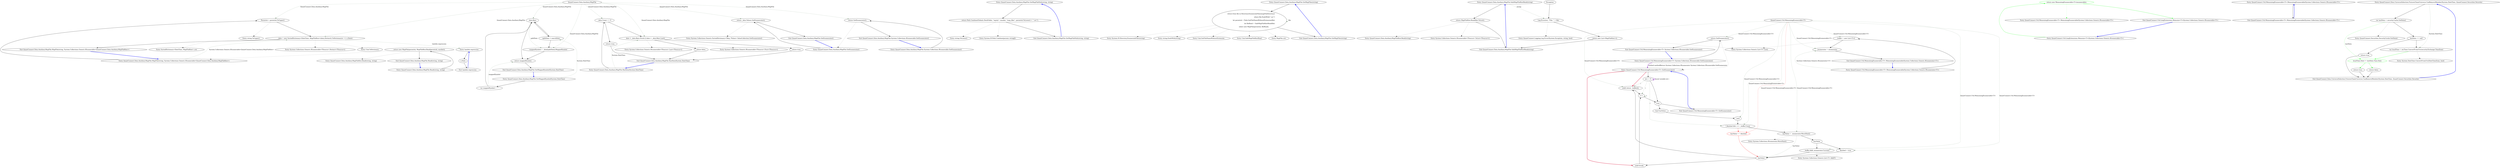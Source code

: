 digraph  {
n61 [label="QuantConnect.Data.Auxiliary.MapFile", span=""];
n0 [label="Entry QuantConnect.Data.Auxiliary.MapFile.MapFile(string, System.Collections.Generic.IEnumerable<QuantConnect.Data.Auxiliary.MapFileRow>)", span="56-56", cluster="QuantConnect.Data.Auxiliary.MapFile.MapFile(string, System.Collections.Generic.IEnumerable<QuantConnect.Data.Auxiliary.MapFileRow>)"];
n1 [label="Permtick = permtick.ToUpper()", span="58-58", cluster="QuantConnect.Data.Auxiliary.MapFile.MapFile(string, System.Collections.Generic.IEnumerable<QuantConnect.Data.Auxiliary.MapFileRow>)"];
n2 [label="_data = new SortedDictionary<DateTime, MapFileRow>(data.Distinct().ToDictionary(x => x.Date))", span="59-59", cluster="QuantConnect.Data.Auxiliary.MapFile.MapFile(string, System.Collections.Generic.IEnumerable<QuantConnect.Data.Auxiliary.MapFileRow>)"];
n4 [label="Entry string.ToUpper()", span="0-0", cluster="string.ToUpper()"];
n3 [label="Exit QuantConnect.Data.Auxiliary.MapFile.MapFile(string, System.Collections.Generic.IEnumerable<QuantConnect.Data.Auxiliary.MapFileRow>)", span="56-56", cluster="QuantConnect.Data.Auxiliary.MapFile.MapFile(string, System.Collections.Generic.IEnumerable<QuantConnect.Data.Auxiliary.MapFileRow>)"];
n5 [label="Entry SortedDictionary<DateTime, MapFileRow>.cstr", span="", cluster="SortedDictionary<DateTime, MapFileRow>.cstr"];
n6 [label="Entry System.Collections.Generic.IEnumerable<TSource>.Distinct<TSource>()", span="0-0", cluster="System.Collections.Generic.IEnumerable<TSource>.Distinct<TSource>()"];
n7 [label="Entry Unk.ToDictionary", span="", cluster="Unk.ToDictionary"];
n8 [label="Entry lambda expression", span="59-59", cluster="lambda expression"];
n9 [label="x.Date", span="59-59", cluster="lambda expression"];
n10 [label="Exit lambda expression", span="59-59", cluster="lambda expression"];
n11 [label="Entry QuantConnect.Data.Auxiliary.MapFile.GetMappedSymbol(System.DateTime)", span="67-67", cluster="QuantConnect.Data.Auxiliary.MapFile.GetMappedSymbol(System.DateTime)"];
n12 [label="var mappedSymbol = ''''", span="69-69", cluster="QuantConnect.Data.Auxiliary.MapFile.GetMappedSymbol(System.DateTime)"];
n14 [label="splitDate < searchDate", span="73-73", cluster="QuantConnect.Data.Auxiliary.MapFile.GetMappedSymbol(System.DateTime)"];
n13 [label="_data.Keys", span="71-71", cluster="QuantConnect.Data.Auxiliary.MapFile.GetMappedSymbol(System.DateTime)"];
n16 [label="return mappedSymbol;", span="77-77", cluster="QuantConnect.Data.Auxiliary.MapFile.GetMappedSymbol(System.DateTime)"];
n15 [label="mappedSymbol = _data[splitDate].MappedSymbol", span="74-74", cluster="QuantConnect.Data.Auxiliary.MapFile.GetMappedSymbol(System.DateTime)"];
n17 [label="Exit QuantConnect.Data.Auxiliary.MapFile.GetMappedSymbol(System.DateTime)", span="67-67", cluster="QuantConnect.Data.Auxiliary.MapFile.GetMappedSymbol(System.DateTime)"];
n18 [label="Entry QuantConnect.Data.Auxiliary.MapFile.HasData(System.DateTime)", span="83-83", cluster="QuantConnect.Data.Auxiliary.MapFile.HasData(System.DateTime)"];
n19 [label="_data.Count == 0", span="86-86", cluster="QuantConnect.Data.Auxiliary.MapFile.HasData(System.DateTime)"];
n21 [label="date < _data.Keys.First() || date > _data.Keys.Last()", span="91-91", cluster="QuantConnect.Data.Auxiliary.MapFile.HasData(System.DateTime)"];
n20 [label="return true;", span="88-88", cluster="QuantConnect.Data.Auxiliary.MapFile.HasData(System.DateTime)"];
n22 [label="return false;", span="94-94", cluster="QuantConnect.Data.Auxiliary.MapFile.HasData(System.DateTime)"];
n23 [label="return true;", span="96-96", cluster="QuantConnect.Data.Auxiliary.MapFile.HasData(System.DateTime)"];
n25 [label="Entry System.Collections.Generic.IEnumerable<TSource>.First<TSource>()", span="0-0", cluster="System.Collections.Generic.IEnumerable<TSource>.First<TSource>()"];
n26 [label="Entry System.Collections.Generic.IEnumerable<TSource>.Last<TSource>()", span="0-0", cluster="System.Collections.Generic.IEnumerable<TSource>.Last<TSource>()"];
n24 [label="Exit QuantConnect.Data.Auxiliary.MapFile.HasData(System.DateTime)", span="83-83", cluster="QuantConnect.Data.Auxiliary.MapFile.HasData(System.DateTime)"];
n27 [label="Entry QuantConnect.Data.Auxiliary.MapFile.Read(string, string)", span="102-102", cluster="QuantConnect.Data.Auxiliary.MapFile.Read(string, string)"];
n28 [label="return new MapFile(permtick, MapFileRow.Read(permtick, market));", span="104-104", cluster="QuantConnect.Data.Auxiliary.MapFile.Read(string, string)"];
n29 [label="Exit QuantConnect.Data.Auxiliary.MapFile.Read(string, string)", span="102-102", cluster="QuantConnect.Data.Auxiliary.MapFile.Read(string, string)"];
n30 [label="Entry QuantConnect.Data.Auxiliary.MapFileRow.Read(string, string)", span="50-50", cluster="QuantConnect.Data.Auxiliary.MapFileRow.Read(string, string)"];
n31 [label="Entry QuantConnect.Data.Auxiliary.MapFile.GetMapFilePath(string, string)", span="113-113", cluster="QuantConnect.Data.Auxiliary.MapFile.GetMapFilePath(string, string)"];
n32 [label="return Path.Combine(Globals.DataFolder, ''equity'', market, ''map_files'', permtick.ToLower() + ''.csv'');", span="115-115", cluster="QuantConnect.Data.Auxiliary.MapFile.GetMapFilePath(string, string)"];
n33 [label="Exit QuantConnect.Data.Auxiliary.MapFile.GetMapFilePath(string, string)", span="113-113", cluster="QuantConnect.Data.Auxiliary.MapFile.GetMapFilePath(string, string)"];
n34 [label="Entry string.ToLower()", span="0-0", cluster="string.ToLower()"];
n35 [label="Entry System.IO.Path.Combine(params string[])", span="0-0", cluster="System.IO.Path.Combine(params string[])"];
n36 [label="Entry QuantConnect.Data.Auxiliary.MapFile.GetEnumerator()", span="127-127", cluster="QuantConnect.Data.Auxiliary.MapFile.GetEnumerator()"];
n37 [label="return _data.Values.GetEnumerator();", span="129-129", cluster="QuantConnect.Data.Auxiliary.MapFile.GetEnumerator()"];
n38 [label="Exit QuantConnect.Data.Auxiliary.MapFile.GetEnumerator()", span="127-127", cluster="QuantConnect.Data.Auxiliary.MapFile.GetEnumerator()"];
n39 [label="Entry System.Collections.Generic.SortedDictionary<TKey, TValue>.ValueCollection.GetEnumerator()", span="0-0", cluster="System.Collections.Generic.SortedDictionary<TKey, TValue>.ValueCollection.GetEnumerator()"];
n40 [label="Entry QuantConnect.Data.Auxiliary.MapFile.System.Collections.IEnumerable.GetEnumerator()", span="139-139", cluster="QuantConnect.Data.Auxiliary.MapFile.System.Collections.IEnumerable.GetEnumerator()"];
n41 [label="return GetEnumerator();", span="141-141", cluster="QuantConnect.Data.Auxiliary.MapFile.System.Collections.IEnumerable.GetEnumerator()"];
n42 [label="Exit QuantConnect.Data.Auxiliary.MapFile.System.Collections.IEnumerable.GetEnumerator()", span="139-139", cluster="QuantConnect.Data.Auxiliary.MapFile.System.Collections.IEnumerable.GetEnumerator()"];
n43 [label="Entry QuantConnect.Data.Auxiliary.MapFile.GetMapFiles(string)", span="151-151", cluster="QuantConnect.Data.Auxiliary.MapFile.GetMapFiles(string)"];
n44 [label="return from file in Directory.EnumerateFiles(mapFileDirectory)\r\n                   where file.EndsWith(''.csv'')\r\n                   let permtick = Path.GetFileNameWithoutExtension(file)\r\n                   let fileRead = SafeMapFileRowRead(file)\r\n                   select new MapFile(permtick, fileRead);", span="153-157", cluster="QuantConnect.Data.Auxiliary.MapFile.GetMapFiles(string)"];
n45 [label="Exit QuantConnect.Data.Auxiliary.MapFile.GetMapFiles(string)", span="151-151", cluster="QuantConnect.Data.Auxiliary.MapFile.GetMapFiles(string)"];
n46 [label="Entry System.IO.Directory.EnumerateFiles(string)", span="0-0", cluster="System.IO.Directory.EnumerateFiles(string)"];
n47 [label="Entry string.EndsWith(string)", span="0-0", cluster="string.EndsWith(string)"];
n48 [label="Entry Unk.GetFileNameWithoutExtension", span="", cluster="Unk.GetFileNameWithoutExtension"];
n49 [label="Entry Unk.SafeMapFileRowRead", span="", cluster="Unk.SafeMapFileRowRead"];
n50 [label="Entry MapFile.cstr", span="", cluster="MapFile.cstr"];
n51 [label="Entry QuantConnect.Data.Auxiliary.MapFile.SafeMapFileRowRead(string)", span="163-163", cluster="QuantConnect.Data.Auxiliary.MapFile.SafeMapFileRowRead(string)"];
n52 [label="return MapFileRow.Read(file).ToList();", span="167-167", cluster="QuantConnect.Data.Auxiliary.MapFile.SafeMapFileRowRead(string)"];
n54 [label="Log.Error(err, ''File: '' + file)", span="171-171", cluster="QuantConnect.Data.Auxiliary.MapFile.SafeMapFileRowRead(string)"];
n53 [label=Exception, span="169-169", cluster="QuantConnect.Data.Auxiliary.MapFile.SafeMapFileRowRead(string)"];
n55 [label="return new List<MapFileRow>();", span="172-172", cluster="QuantConnect.Data.Auxiliary.MapFile.SafeMapFileRowRead(string)"];
n59 [label="Entry QuantConnect.Logging.Log.Error(System.Exception, string, bool)", span="98-98", cluster="QuantConnect.Logging.Log.Error(System.Exception, string, bool)"];
n56 [label="Exit QuantConnect.Data.Auxiliary.MapFile.SafeMapFileRowRead(string)", span="163-163", cluster="QuantConnect.Data.Auxiliary.MapFile.SafeMapFileRowRead(string)"];
n57 [label="Entry QuantConnect.Data.Auxiliary.MapFileRow.Read(string)", span="61-61", cluster="QuantConnect.Data.Auxiliary.MapFileRow.Read(string)"];
n58 [label="Entry System.Collections.Generic.IEnumerable<TSource>.ToList<TSource>()", span="0-0", cluster="System.Collections.Generic.IEnumerable<TSource>.ToList<TSource>()"];
n60 [label="Entry System.Collections.Generic.List<T>.List()", span="0-0", cluster="System.Collections.Generic.List<T>.List()"];
m0_93 [label="Entry QuantConnect.Util.MemoizingEnumerable<T>.MemoizingEnumerable(System.Collections.Generic.IEnumerable<T>)", span="40-40", cluster="QuantConnect.Util.MemoizingEnumerable<T>.MemoizingEnumerable(System.Collections.Generic.IEnumerable<T>)", file="LinqExtensions.cs"];
m0_90 [label="Entry QuantConnect.Util.LinqExtensions.Memoize<T>(System.Collections.Generic.IEnumerable<T>)", span="218-218", cluster="QuantConnect.Util.LinqExtensions.Memoize<T>(System.Collections.Generic.IEnumerable<T>)", file="LinqExtensions.cs"];
m0_91 [label="return new MemoizingEnumerable<T>(enumerable);", span="220-220", cluster="QuantConnect.Util.LinqExtensions.Memoize<T>(System.Collections.Generic.IEnumerable<T>)", color=green, community=0, file="LinqExtensions.cs"];
m0_92 [label="Exit QuantConnect.Util.LinqExtensions.Memoize<T>(System.Collections.Generic.IEnumerable<T>)", span="218-218", cluster="QuantConnect.Util.LinqExtensions.Memoize<T>(System.Collections.Generic.IEnumerable<T>)", file="LinqExtensions.cs"];
m1_24 [label="Entry System.Collections.Generic.List<T>.Add(T)", span="0-0", cluster="System.Collections.Generic.List<T>.Add(T)", file="MemoizingEnumerable.cs"];
m1_2 [label="Entry QuantConnect.Util.MemoizingEnumerable<T>.MemoizingEnumerable(System.Collections.Generic.IEnumerator<T>)", span="49-49", cluster="QuantConnect.Util.MemoizingEnumerable<T>.MemoizingEnumerable(System.Collections.Generic.IEnumerator<T>)", file="MemoizingEnumerable.cs"];
m1_3 [label="_buffer = new List<T>()", span="51-51", cluster="QuantConnect.Util.MemoizingEnumerable<T>.MemoizingEnumerable(System.Collections.Generic.IEnumerator<T>)", file="MemoizingEnumerable.cs"];
m1_4 [label="_enumerator = enumerator", span="52-52", cluster="QuantConnect.Util.MemoizingEnumerable<T>.MemoizingEnumerable(System.Collections.Generic.IEnumerator<T>)", file="MemoizingEnumerable.cs"];
m1_5 [label="Exit QuantConnect.Util.MemoizingEnumerable<T>.MemoizingEnumerable(System.Collections.Generic.IEnumerator<T>)", span="49-49", cluster="QuantConnect.Util.MemoizingEnumerable<T>.MemoizingEnumerable(System.Collections.Generic.IEnumerator<T>)", file="MemoizingEnumerable.cs"];
m1_23 [label="Entry System.Collections.IEnumerator.MoveNext()", span="0-0", cluster="System.Collections.IEnumerator.MoveNext()", file="MemoizingEnumerable.cs"];
m1_25 [label="Entry QuantConnect.Util.MemoizingEnumerable<T>.System.Collections.IEnumerable.GetEnumerator()", span="114-114", cluster="QuantConnect.Util.MemoizingEnumerable<T>.System.Collections.IEnumerable.GetEnumerator()", file="MemoizingEnumerable.cs"];
m1_26 [label="return GetEnumerator();", span="116-116", cluster="QuantConnect.Util.MemoizingEnumerable<T>.System.Collections.IEnumerable.GetEnumerator()", file="MemoizingEnumerable.cs"];
m1_27 [label="Exit QuantConnect.Util.MemoizingEnumerable<T>.System.Collections.IEnumerable.GetEnumerator()", span="114-114", cluster="QuantConnect.Util.MemoizingEnumerable<T>.System.Collections.IEnumerable.GetEnumerator()", file="MemoizingEnumerable.cs"];
m1_7 [label="Entry QuantConnect.Util.MemoizingEnumerable<T>.GetEnumerator()", span="62-62", cluster="QuantConnect.Util.MemoizingEnumerable<T>.GetEnumerator()", file="MemoizingEnumerable.cs"];
m1_8 [label="int i = 0", span="64-64", cluster="QuantConnect.Util.MemoizingEnumerable<T>.GetEnumerator()", file="MemoizingEnumerable.cs"];
m1_19 [label="yield return _buffer[i];", span="95-95", cluster="QuantConnect.Util.MemoizingEnumerable<T>.GetEnumerator()", file="MemoizingEnumerable.cs"];
m1_20 [label="yield break;", span="99-99", cluster="QuantConnect.Util.MemoizingEnumerable<T>.GetEnumerator()", file="MemoizingEnumerable.cs"];
m1_9 [label=true, span="65-65", cluster="QuantConnect.Util.MemoizingEnumerable<T>.GetEnumerator()", file="MemoizingEnumerable.cs"];
m1_12 [label="!_finished && i >= _buffer.Count", span="73-73", cluster="QuantConnect.Util.MemoizingEnumerable<T>.GetEnumerator()", file="MemoizingEnumerable.cs"];
m1_21 [label="i++", span="103-103", cluster="QuantConnect.Util.MemoizingEnumerable<T>.GetEnumerator()", file="MemoizingEnumerable.cs"];
m1_10 [label="bool hasValue", span="67-67", cluster="QuantConnect.Util.MemoizingEnumerable<T>.GetEnumerator()", file="MemoizingEnumerable.cs"];
m1_11 [label=_lock, span="70-70", cluster="QuantConnect.Util.MemoizingEnumerable<T>.GetEnumerator()", file="MemoizingEnumerable.cs"];
m1_13 [label="hasValue = _enumerator.MoveNext()", span="75-75", cluster="QuantConnect.Util.MemoizingEnumerable<T>.GetEnumerator()", file="MemoizingEnumerable.cs"];
m1_17 [label="hasValue = !_finished", span="88-88", cluster="QuantConnect.Util.MemoizingEnumerable<T>.GetEnumerator()", color=red, community=0, file="MemoizingEnumerable.cs"];
m1_14 [label=hasValue, span="76-76", cluster="QuantConnect.Util.MemoizingEnumerable<T>.GetEnumerator()", file="MemoizingEnumerable.cs"];
m1_18 [label=hasValue, span="93-93", cluster="QuantConnect.Util.MemoizingEnumerable<T>.GetEnumerator()", file="MemoizingEnumerable.cs"];
m1_15 [label="_buffer.Add(_enumerator.Current)", span="78-78", cluster="QuantConnect.Util.MemoizingEnumerable<T>.GetEnumerator()", file="MemoizingEnumerable.cs"];
m1_16 [label="_finished = true", span="82-82", cluster="QuantConnect.Util.MemoizingEnumerable<T>.GetEnumerator()", file="MemoizingEnumerable.cs"];
m1_22 [label="Exit QuantConnect.Util.MemoizingEnumerable<T>.GetEnumerator()", span="62-62", cluster="QuantConnect.Util.MemoizingEnumerable<T>.GetEnumerator()", file="MemoizingEnumerable.cs"];
m1_0 [label="Entry QuantConnect.Util.MemoizingEnumerable<T>.MemoizingEnumerable(System.Collections.Generic.IEnumerable<T>)", span="40-40", cluster="QuantConnect.Util.MemoizingEnumerable<T>.MemoizingEnumerable(System.Collections.Generic.IEnumerable<T>)", file="MemoizingEnumerable.cs"];
m1_1 [label="Exit QuantConnect.Util.MemoizingEnumerable<T>.MemoizingEnumerable(System.Collections.Generic.IEnumerable<T>)", span="40-40", cluster="QuantConnect.Util.MemoizingEnumerable<T>.MemoizingEnumerable(System.Collections.Generic.IEnumerable<T>)", file="MemoizingEnumerable.cs"];
m1_28 [label="QuantConnect.Util.MemoizingEnumerable<T>", span="", file="MemoizingEnumerable.cs"];
m3_36 [label="Entry QuantConnect.Data.UniverseSelection.FuturesChainUniverse.CanRemoveMember(System.DateTime, QuantConnect.Securities.Security)", span="129-129", cluster="QuantConnect.Data.UniverseSelection.FuturesChainUniverse.CanRemoveMember(System.DateTime, QuantConnect.Securities.Security)", file="QCAlgorithm.History.cs"];
m3_41 [label="localTime.Date != lastData.Time.Date", span="142-142", cluster="QuantConnect.Data.UniverseSelection.FuturesChainUniverse.CanRemoveMember(System.DateTime, QuantConnect.Securities.Security)", color=green, community=0, file="QCAlgorithm.History.cs"];
m3_37 [label="var lastData = security.Cache.GetData()", span="132-132", cluster="QuantConnect.Data.UniverseSelection.FuturesChainUniverse.CanRemoveMember(System.DateTime, QuantConnect.Securities.Security)", file="QCAlgorithm.History.cs"];
m3_40 [label="var localTime = utcTime.ConvertFromUtc(security.Exchange.TimeZone)", span="141-141", cluster="QuantConnect.Data.UniverseSelection.FuturesChainUniverse.CanRemoveMember(System.DateTime, QuantConnect.Securities.Security)", file="QCAlgorithm.History.cs"];
m3_42 [label="return true;", span="144-144", cluster="QuantConnect.Data.UniverseSelection.FuturesChainUniverse.CanRemoveMember(System.DateTime, QuantConnect.Securities.Security)", file="QCAlgorithm.History.cs"];
m3_43 [label="return false;", span="146-146", cluster="QuantConnect.Data.UniverseSelection.FuturesChainUniverse.CanRemoveMember(System.DateTime, QuantConnect.Securities.Security)", file="QCAlgorithm.History.cs"];
m3_38 [label="lastData == null", span="133-133", cluster="QuantConnect.Data.UniverseSelection.FuturesChainUniverse.CanRemoveMember(System.DateTime, QuantConnect.Securities.Security)", file="QCAlgorithm.History.cs"];
m3_39 [label="return true;", span="135-135", cluster="QuantConnect.Data.UniverseSelection.FuturesChainUniverse.CanRemoveMember(System.DateTime, QuantConnect.Securities.Security)", file="QCAlgorithm.History.cs"];
m3_44 [label="Exit QuantConnect.Data.UniverseSelection.FuturesChainUniverse.CanRemoveMember(System.DateTime, QuantConnect.Securities.Security)", span="129-129", cluster="QuantConnect.Data.UniverseSelection.FuturesChainUniverse.CanRemoveMember(System.DateTime, QuantConnect.Securities.Security)", file="QCAlgorithm.History.cs"];
m3_45 [label="Entry QuantConnect.Securities.SecurityCache.GetData()", span="178-178", cluster="QuantConnect.Securities.SecurityCache.GetData()", file="QCAlgorithm.History.cs"];
m3_46 [label="Entry System.DateTime.ConvertFromUtc(DateTimeZone, bool)", span="606-606", cluster="System.DateTime.ConvertFromUtc(DateTimeZone, bool)", file="QCAlgorithm.History.cs"];
n61 -> n1  [key=1, style=dashed, color=darkseagreen4, label="QuantConnect.Data.Auxiliary.MapFile"];
n61 -> n2  [key=1, style=dashed, color=darkseagreen4, label="QuantConnect.Data.Auxiliary.MapFile"];
n61 -> n13  [key=1, style=dashed, color=darkseagreen4, label="QuantConnect.Data.Auxiliary.MapFile"];
n61 -> n15  [key=1, style=dashed, color=darkseagreen4, label="QuantConnect.Data.Auxiliary.MapFile"];
n61 -> n19  [key=1, style=dashed, color=darkseagreen4, label="QuantConnect.Data.Auxiliary.MapFile"];
n61 -> n21  [key=1, style=dashed, color=darkseagreen4, label="QuantConnect.Data.Auxiliary.MapFile"];
n61 -> n37  [key=1, style=dashed, color=darkseagreen4, label="QuantConnect.Data.Auxiliary.MapFile"];
n61 -> n41  [key=1, style=dashed, color=darkseagreen4, label="QuantConnect.Data.Auxiliary.MapFile"];
n0 -> n1  [key=0, style=solid];
n0 -> n2  [key=1, style=dashed, color=darkseagreen4, label="System.Collections.Generic.IEnumerable<QuantConnect.Data.Auxiliary.MapFileRow>"];
n1 -> n2  [key=0, style=solid];
n1 -> n4  [key=2, style=dotted];
n2 -> n3  [key=0, style=solid];
n2 -> n5  [key=2, style=dotted];
n2 -> n6  [key=2, style=dotted];
n2 -> n7  [key=2, style=dotted];
n2 -> n8  [key=1, style=dashed, color=darkseagreen4, label="lambda expression"];
n3 -> n0  [key=0, style=bold, color=blue];
n8 -> n9  [key=0, style=solid];
n9 -> n10  [key=0, style=solid];
n10 -> n8  [key=0, style=bold, color=blue];
n11 -> n12  [key=0, style=solid];
n11 -> n14  [key=1, style=dashed, color=darkseagreen4, label="System.DateTime"];
n12 -> n13  [key=0, style=solid];
n12 -> n16  [key=1, style=dashed, color=darkseagreen4, label=mappedSymbol];
n14 -> n15  [key=0, style=solid];
n14 -> n13  [key=0, style=solid];
n13 -> n14  [key=0, style=solid];
n13 -> n16  [key=0, style=solid];
n13 -> n15  [key=1, style=dashed, color=darkseagreen4, label=splitDate];
n16 -> n17  [key=0, style=solid];
n15 -> n16  [key=0, style=solid];
n17 -> n11  [key=0, style=bold, color=blue];
n18 -> n19  [key=0, style=solid];
n18 -> n21  [key=1, style=dashed, color=darkseagreen4, label="System.DateTime"];
n19 -> n20  [key=0, style=solid];
n19 -> n21  [key=0, style=solid];
n21 -> n22  [key=0, style=solid];
n21 -> n23  [key=0, style=solid];
n21 -> n25  [key=2, style=dotted];
n21 -> n26  [key=2, style=dotted];
n20 -> n24  [key=0, style=solid];
n22 -> n24  [key=0, style=solid];
n23 -> n24  [key=0, style=solid];
n24 -> n18  [key=0, style=bold, color=blue];
n27 -> n28  [key=0, style=solid];
n28 -> n29  [key=0, style=solid];
n28 -> n0  [key=2, style=dotted];
n28 -> n30  [key=2, style=dotted];
n29 -> n27  [key=0, style=bold, color=blue];
n31 -> n32  [key=0, style=solid];
n32 -> n33  [key=0, style=solid];
n32 -> n34  [key=2, style=dotted];
n32 -> n35  [key=2, style=dotted];
n33 -> n31  [key=0, style=bold, color=blue];
n36 -> n37  [key=0, style=solid];
n37 -> n38  [key=0, style=solid];
n37 -> n39  [key=2, style=dotted];
n38 -> n36  [key=0, style=bold, color=blue];
n40 -> n41  [key=0, style=solid];
n41 -> n42  [key=0, style=solid];
n41 -> n36  [key=2, style=dotted];
n42 -> n40  [key=0, style=bold, color=blue];
n43 -> n44  [key=0, style=solid];
n44 -> n45  [key=0, style=solid];
n44 -> n46  [key=2, style=dotted];
n44 -> n47  [key=2, style=dotted];
n44 -> n48  [key=2, style=dotted];
n44 -> n49  [key=2, style=dotted];
n44 -> n50  [key=2, style=dotted];
n44 -> n44  [key=1, style=dashed, color=darkseagreen4, label=file];
n45 -> n43  [key=0, style=bold, color=blue];
n51 -> n52  [key=0, style=solid];
n51 -> n54  [key=1, style=dashed, color=darkseagreen4, label=string];
n52 -> n56  [key=0, style=solid];
n52 -> n57  [key=2, style=dotted];
n52 -> n58  [key=2, style=dotted];
n54 -> n55  [key=0, style=solid];
n54 -> n59  [key=2, style=dotted];
n53 -> n54  [key=0, style=solid];
n55 -> n56  [key=0, style=solid];
n55 -> n60  [key=2, style=dotted];
n56 -> n51  [key=0, style=bold, color=blue];
m0_90 -> m0_91  [key=0, style=solid, color=green];
m0_91 -> m0_92  [key=0, style=solid, color=green];
m0_91 -> m0_93  [key=2, style=dotted, color=green];
m0_92 -> m0_90  [key=0, style=bold, color=blue];
m1_2 -> m1_3  [key=0, style=solid];
m1_2 -> m1_4  [key=1, style=dashed, color=darkseagreen4, label="System.Collections.Generic.IEnumerator<T>"];
m1_3 -> m1_4  [key=0, style=solid];
m1_3 -> n60  [key=2, style=dotted];
m1_4 -> m1_5  [key=0, style=solid];
m1_5 -> m1_2  [key=0, style=bold, color=blue];
m1_25 -> m1_26  [key=0, style=solid];
m1_25 -> m1_7  [key=3, color=darkorchid, style=bold, label="method methodReturn System.Collections.IEnumerator System.Collections.IEnumerable.GetEnumerator"];
m1_26 -> m1_27  [key=0, style=solid];
m1_26 -> m1_7  [key=2, style=dotted];
m1_27 -> m1_25  [key=0, style=bold, color=blue];
m1_7 -> m1_8  [key=0, style=solid];
m1_7 -> m1_19  [key=0, style=bold, color=crimson];
m1_7 -> m1_20  [key=0, style=bold, color=crimson];
m1_8 -> m1_9  [key=0, style=solid];
m1_8 -> m1_12  [key=1, style=dashed, color=darkseagreen4, label=i];
m1_8 -> m1_19  [key=1, style=dashed, color=darkseagreen4, label=i];
m1_8 -> m1_21  [key=1, style=dashed, color=darkseagreen4, label=i];
m1_8 -> m1_8  [key=3, color=darkorchid, style=bold, label="Local variable int i"];
m1_19 -> m1_21  [key=0, style=solid];
m1_20 -> m1_21  [key=0, style=solid];
m1_9 -> m1_10  [key=0, style=solid];
m1_9 -> m1_22  [key=0, style=solid];
m1_12 -> m1_13  [key=0, style=solid];
m1_12 -> m1_17  [key=0, style=solid, color=red];
m1_21 -> m1_9  [key=0, style=solid];
m1_21 -> m1_21  [key=1, style=dashed, color=darkseagreen4, label=i];
m1_10 -> m1_11  [key=0, style=solid];
m1_11 -> m1_12  [key=0, style=solid];
m1_13 -> m1_14  [key=0, style=solid];
m1_13 -> m1_23  [key=2, style=dotted];
m1_13 -> m1_18  [key=1, style=dashed, color=darkseagreen4, label=hasValue];
m1_17 -> m1_18  [key=0, style=solid, color=red];
m1_14 -> m1_15  [key=0, style=solid];
m1_14 -> m1_16  [key=0, style=solid];
m1_18 -> m1_19  [key=0, style=solid];
m1_18 -> m1_20  [key=0, style=solid];
m1_15 -> m1_18  [key=0, style=solid];
m1_15 -> m1_24  [key=2, style=dotted];
m1_16 -> m1_18  [key=0, style=solid];
m1_22 -> m1_7  [key=0, style=bold, color=blue];
m1_0 -> m1_1  [key=0, style=solid];
m1_1 -> m1_0  [key=0, style=bold, color=blue];
m1_28 -> m1_3  [key=1, style=dashed, color=darkseagreen4, label="QuantConnect.Util.MemoizingEnumerable<T>"];
m1_28 -> m1_4  [key=1, style=dashed, color=darkseagreen4, label="QuantConnect.Util.MemoizingEnumerable<T>"];
m1_28 -> m1_11  [key=1, style=dashed, color=darkseagreen4, label="QuantConnect.Util.MemoizingEnumerable<T>"];
m1_28 -> m1_12  [key=1, style=dashed, color=darkseagreen4, label="QuantConnect.Util.MemoizingEnumerable<T>"];
m1_28 -> m1_13  [key=1, style=dashed, color=darkseagreen4, label="QuantConnect.Util.MemoizingEnumerable<T>"];
m1_28 -> m1_15  [key=1, style=dashed, color=darkseagreen4, label="QuantConnect.Util.MemoizingEnumerable<T>"];
m1_28 -> m1_16  [key=1, style=dashed, color=darkseagreen4, label="QuantConnect.Util.MemoizingEnumerable<T>"];
m1_28 -> m1_17  [key=1, style=dashed, color=red, label="QuantConnect.Util.MemoizingEnumerable<T>"];
m1_28 -> m1_19  [key=1, style=dashed, color=darkseagreen4, label="QuantConnect.Util.MemoizingEnumerable<T>"];
m1_28 -> m1_26  [key=1, style=dashed, color=darkseagreen4, label="QuantConnect.Util.MemoizingEnumerable<T>"];
m3_36 -> m3_37  [key=0, style=solid];
m3_36 -> m3_40  [key=1, style=dashed, color=darkseagreen4, label="System.DateTime"];
m3_41 -> m3_42  [key=0, style=solid, color=green];
m3_41 -> m3_43  [key=0, style=solid, color=green];
m3_37 -> m3_41  [key=1, style=dashed, color=green, label=lastData];
m3_37 -> m3_38  [key=0, style=solid];
m3_37 -> m3_45  [key=2, style=dotted];
m3_40 -> m3_41  [key=0, style=solid, color=green];
m3_40 -> m3_46  [key=2, style=dotted];
m3_42 -> m3_44  [key=0, style=solid];
m3_43 -> m3_44  [key=0, style=solid];
m3_38 -> m3_40  [key=0, style=solid];
m3_38 -> m3_39  [key=0, style=solid];
m3_39 -> m3_44  [key=0, style=solid];
m3_44 -> m3_36  [key=0, style=bold, color=blue];
}
